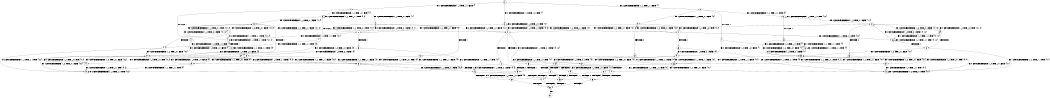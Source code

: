 digraph BCG {
size = "7, 10.5";
center = TRUE;
node [shape = circle];
0 [peripheries = 2];
0 -> 1 [label = "EX !1 !ATOMIC_EXCH_BRANCH (1, +1, TRUE, +1, 1, FALSE) !{}"];
0 -> 2 [label = "EX !2 !ATOMIC_EXCH_BRANCH (1, +1, TRUE, +1, 1, FALSE) !{}"];
0 -> 3 [label = "EX !0 !ATOMIC_EXCH_BRANCH (1, +0, TRUE, +0, 1, TRUE) !{}"];
1 -> 4 [label = "TERMINATE !1"];
1 -> 5 [label = "EX !2 !ATOMIC_EXCH_BRANCH (1, +1, TRUE, +1, 1, TRUE) !{1}"];
1 -> 6 [label = "EX !0 !ATOMIC_EXCH_BRANCH (1, +0, TRUE, +0, 1, FALSE) !{1}"];
2 -> 7 [label = "TERMINATE !2"];
2 -> 8 [label = "EX !1 !ATOMIC_EXCH_BRANCH (1, +1, TRUE, +1, 1, TRUE) !{2}"];
2 -> 9 [label = "EX !0 !ATOMIC_EXCH_BRANCH (1, +0, TRUE, +0, 1, FALSE) !{2}"];
3 -> 10 [label = "EX !1 !ATOMIC_EXCH_BRANCH (1, +1, TRUE, +1, 1, FALSE) !{0}"];
3 -> 11 [label = "EX !2 !ATOMIC_EXCH_BRANCH (1, +1, TRUE, +1, 1, FALSE) !{0}"];
3 -> 3 [label = "EX !0 !ATOMIC_EXCH_BRANCH (1, +0, TRUE, +0, 1, TRUE) !{0}"];
4 -> 12 [label = "EX !2 !ATOMIC_EXCH_BRANCH (1, +1, TRUE, +1, 1, TRUE) !{}"];
4 -> 13 [label = "EX !0 !ATOMIC_EXCH_BRANCH (1, +0, TRUE, +0, 1, FALSE) !{}"];
5 -> 14 [label = "TERMINATE !1"];
5 -> 15 [label = "EX !0 !ATOMIC_EXCH_BRANCH (1, +0, TRUE, +0, 1, FALSE) !{1, 2}"];
5 -> 5 [label = "EX !2 !ATOMIC_EXCH_BRANCH (1, +1, TRUE, +1, 1, TRUE) !{1, 2}"];
6 -> 16 [label = "TERMINATE !1"];
6 -> 17 [label = "EX !2 !ATOMIC_EXCH_BRANCH (1, +1, TRUE, +1, 1, FALSE) !{0, 1}"];
6 -> 10 [label = "EX !0 !ATOMIC_EXCH_BRANCH (1, +1, TRUE, +0, 1, TRUE) !{0, 1}"];
7 -> 18 [label = "EX !1 !ATOMIC_EXCH_BRANCH (1, +1, TRUE, +1, 1, TRUE) !{}"];
7 -> 19 [label = "EX !0 !ATOMIC_EXCH_BRANCH (1, +0, TRUE, +0, 1, FALSE) !{}"];
8 -> 20 [label = "TERMINATE !2"];
8 -> 21 [label = "EX !0 !ATOMIC_EXCH_BRANCH (1, +0, TRUE, +0, 1, FALSE) !{1, 2}"];
8 -> 8 [label = "EX !1 !ATOMIC_EXCH_BRANCH (1, +1, TRUE, +1, 1, TRUE) !{1, 2}"];
9 -> 22 [label = "TERMINATE !2"];
9 -> 17 [label = "EX !1 !ATOMIC_EXCH_BRANCH (1, +1, TRUE, +1, 1, FALSE) !{0, 2}"];
9 -> 11 [label = "EX !0 !ATOMIC_EXCH_BRANCH (1, +1, TRUE, +0, 1, TRUE) !{0, 2}"];
10 -> 23 [label = "TERMINATE !1"];
10 -> 24 [label = "EX !2 !ATOMIC_EXCH_BRANCH (1, +1, TRUE, +1, 1, TRUE) !{0, 1}"];
10 -> 6 [label = "EX !0 !ATOMIC_EXCH_BRANCH (1, +0, TRUE, +0, 1, FALSE) !{0, 1}"];
11 -> 25 [label = "TERMINATE !2"];
11 -> 26 [label = "EX !1 !ATOMIC_EXCH_BRANCH (1, +1, TRUE, +1, 1, TRUE) !{0, 2}"];
11 -> 9 [label = "EX !0 !ATOMIC_EXCH_BRANCH (1, +0, TRUE, +0, 1, FALSE) !{0, 2}"];
12 -> 27 [label = "EX !0 !ATOMIC_EXCH_BRANCH (1, +0, TRUE, +0, 1, FALSE) !{2}"];
12 -> 12 [label = "EX !2 !ATOMIC_EXCH_BRANCH (1, +1, TRUE, +1, 1, TRUE) !{2}"];
13 -> 28 [label = "EX !2 !ATOMIC_EXCH_BRANCH (1, +1, TRUE, +1, 1, FALSE) !{0}"];
13 -> 29 [label = "EX !0 !ATOMIC_EXCH_BRANCH (1, +1, TRUE, +0, 1, TRUE) !{0}"];
14 -> 12 [label = "EX !2 !ATOMIC_EXCH_BRANCH (1, +1, TRUE, +1, 1, TRUE) !{2}"];
14 -> 27 [label = "EX !0 !ATOMIC_EXCH_BRANCH (1, +0, TRUE, +0, 1, FALSE) !{2}"];
15 -> 30 [label = "TERMINATE !1"];
15 -> 17 [label = "EX !2 !ATOMIC_EXCH_BRANCH (1, +1, TRUE, +1, 1, FALSE) !{0, 1, 2}"];
15 -> 31 [label = "EX !0 !ATOMIC_EXCH_BRANCH (1, +1, TRUE, +0, 1, TRUE) !{0, 1, 2}"];
16 -> 29 [label = "EX !0 !ATOMIC_EXCH_BRANCH (1, +1, TRUE, +0, 1, TRUE) !{0}"];
16 -> 28 [label = "EX !2 !ATOMIC_EXCH_BRANCH (1, +1, TRUE, +1, 1, FALSE) !{0}"];
17 -> 32 [label = "TERMINATE !1"];
17 -> 33 [label = "TERMINATE !2"];
17 -> 34 [label = "EX !0 !ATOMIC_EXCH_BRANCH (1, +1, TRUE, +0, 1, FALSE) !{0, 1, 2}"];
18 -> 35 [label = "EX !0 !ATOMIC_EXCH_BRANCH (1, +0, TRUE, +0, 1, FALSE) !{1}"];
18 -> 18 [label = "EX !1 !ATOMIC_EXCH_BRANCH (1, +1, TRUE, +1, 1, TRUE) !{1}"];
19 -> 36 [label = "EX !1 !ATOMIC_EXCH_BRANCH (1, +1, TRUE, +1, 1, FALSE) !{0}"];
19 -> 37 [label = "EX !0 !ATOMIC_EXCH_BRANCH (1, +1, TRUE, +0, 1, TRUE) !{0}"];
20 -> 18 [label = "EX !1 !ATOMIC_EXCH_BRANCH (1, +1, TRUE, +1, 1, TRUE) !{1}"];
20 -> 35 [label = "EX !0 !ATOMIC_EXCH_BRANCH (1, +0, TRUE, +0, 1, FALSE) !{1}"];
21 -> 38 [label = "TERMINATE !2"];
21 -> 17 [label = "EX !1 !ATOMIC_EXCH_BRANCH (1, +1, TRUE, +1, 1, FALSE) !{0, 1, 2}"];
21 -> 39 [label = "EX !0 !ATOMIC_EXCH_BRANCH (1, +1, TRUE, +0, 1, TRUE) !{0, 1, 2}"];
22 -> 37 [label = "EX !0 !ATOMIC_EXCH_BRANCH (1, +1, TRUE, +0, 1, TRUE) !{0}"];
22 -> 36 [label = "EX !1 !ATOMIC_EXCH_BRANCH (1, +1, TRUE, +1, 1, FALSE) !{0}"];
23 -> 13 [label = "EX !0 !ATOMIC_EXCH_BRANCH (1, +0, TRUE, +0, 1, FALSE) !{0}"];
23 -> 40 [label = "EX !2 !ATOMIC_EXCH_BRANCH (1, +1, TRUE, +1, 1, TRUE) !{0}"];
24 -> 41 [label = "TERMINATE !1"];
24 -> 24 [label = "EX !2 !ATOMIC_EXCH_BRANCH (1, +1, TRUE, +1, 1, TRUE) !{0, 1, 2}"];
24 -> 15 [label = "EX !0 !ATOMIC_EXCH_BRANCH (1, +0, TRUE, +0, 1, FALSE) !{0, 1, 2}"];
25 -> 19 [label = "EX !0 !ATOMIC_EXCH_BRANCH (1, +0, TRUE, +0, 1, FALSE) !{0}"];
25 -> 42 [label = "EX !1 !ATOMIC_EXCH_BRANCH (1, +1, TRUE, +1, 1, TRUE) !{0}"];
26 -> 43 [label = "TERMINATE !2"];
26 -> 26 [label = "EX !1 !ATOMIC_EXCH_BRANCH (1, +1, TRUE, +1, 1, TRUE) !{0, 1, 2}"];
26 -> 21 [label = "EX !0 !ATOMIC_EXCH_BRANCH (1, +0, TRUE, +0, 1, FALSE) !{0, 1, 2}"];
27 -> 28 [label = "EX !2 !ATOMIC_EXCH_BRANCH (1, +1, TRUE, +1, 1, FALSE) !{0, 2}"];
27 -> 44 [label = "EX !0 !ATOMIC_EXCH_BRANCH (1, +1, TRUE, +0, 1, TRUE) !{0, 2}"];
28 -> 45 [label = "TERMINATE !2"];
28 -> 46 [label = "EX !0 !ATOMIC_EXCH_BRANCH (1, +1, TRUE, +0, 1, FALSE) !{0, 2}"];
29 -> 40 [label = "EX !2 !ATOMIC_EXCH_BRANCH (1, +1, TRUE, +1, 1, TRUE) !{0}"];
29 -> 13 [label = "EX !0 !ATOMIC_EXCH_BRANCH (1, +0, TRUE, +0, 1, FALSE) !{0}"];
30 -> 28 [label = "EX !2 !ATOMIC_EXCH_BRANCH (1, +1, TRUE, +1, 1, FALSE) !{0, 2}"];
30 -> 44 [label = "EX !0 !ATOMIC_EXCH_BRANCH (1, +1, TRUE, +0, 1, TRUE) !{0, 2}"];
31 -> 41 [label = "TERMINATE !1"];
31 -> 24 [label = "EX !2 !ATOMIC_EXCH_BRANCH (1, +1, TRUE, +1, 1, TRUE) !{0, 1, 2}"];
31 -> 15 [label = "EX !0 !ATOMIC_EXCH_BRANCH (1, +0, TRUE, +0, 1, FALSE) !{0, 1, 2}"];
32 -> 46 [label = "EX !0 !ATOMIC_EXCH_BRANCH (1, +1, TRUE, +0, 1, FALSE) !{0, 2}"];
32 -> 45 [label = "TERMINATE !2"];
33 -> 47 [label = "EX !0 !ATOMIC_EXCH_BRANCH (1, +1, TRUE, +0, 1, FALSE) !{0, 1}"];
33 -> 45 [label = "TERMINATE !1"];
34 -> 48 [label = "TERMINATE !1"];
34 -> 49 [label = "TERMINATE !2"];
34 -> 50 [label = "TERMINATE !0"];
35 -> 36 [label = "EX !1 !ATOMIC_EXCH_BRANCH (1, +1, TRUE, +1, 1, FALSE) !{0, 1}"];
35 -> 51 [label = "EX !0 !ATOMIC_EXCH_BRANCH (1, +1, TRUE, +0, 1, TRUE) !{0, 1}"];
36 -> 45 [label = "TERMINATE !1"];
36 -> 47 [label = "EX !0 !ATOMIC_EXCH_BRANCH (1, +1, TRUE, +0, 1, FALSE) !{0, 1}"];
37 -> 42 [label = "EX !1 !ATOMIC_EXCH_BRANCH (1, +1, TRUE, +1, 1, TRUE) !{0}"];
37 -> 19 [label = "EX !0 !ATOMIC_EXCH_BRANCH (1, +0, TRUE, +0, 1, FALSE) !{0}"];
38 -> 36 [label = "EX !1 !ATOMIC_EXCH_BRANCH (1, +1, TRUE, +1, 1, FALSE) !{0, 1}"];
38 -> 51 [label = "EX !0 !ATOMIC_EXCH_BRANCH (1, +1, TRUE, +0, 1, TRUE) !{0, 1}"];
39 -> 43 [label = "TERMINATE !2"];
39 -> 26 [label = "EX !1 !ATOMIC_EXCH_BRANCH (1, +1, TRUE, +1, 1, TRUE) !{0, 1, 2}"];
39 -> 21 [label = "EX !0 !ATOMIC_EXCH_BRANCH (1, +0, TRUE, +0, 1, FALSE) !{0, 1, 2}"];
40 -> 40 [label = "EX !2 !ATOMIC_EXCH_BRANCH (1, +1, TRUE, +1, 1, TRUE) !{0, 2}"];
40 -> 27 [label = "EX !0 !ATOMIC_EXCH_BRANCH (1, +0, TRUE, +0, 1, FALSE) !{0, 2}"];
41 -> 40 [label = "EX !2 !ATOMIC_EXCH_BRANCH (1, +1, TRUE, +1, 1, TRUE) !{0, 2}"];
41 -> 27 [label = "EX !0 !ATOMIC_EXCH_BRANCH (1, +0, TRUE, +0, 1, FALSE) !{0, 2}"];
42 -> 42 [label = "EX !1 !ATOMIC_EXCH_BRANCH (1, +1, TRUE, +1, 1, TRUE) !{0, 1}"];
42 -> 35 [label = "EX !0 !ATOMIC_EXCH_BRANCH (1, +0, TRUE, +0, 1, FALSE) !{0, 1}"];
43 -> 42 [label = "EX !1 !ATOMIC_EXCH_BRANCH (1, +1, TRUE, +1, 1, TRUE) !{0, 1}"];
43 -> 35 [label = "EX !0 !ATOMIC_EXCH_BRANCH (1, +0, TRUE, +0, 1, FALSE) !{0, 1}"];
44 -> 40 [label = "EX !2 !ATOMIC_EXCH_BRANCH (1, +1, TRUE, +1, 1, TRUE) !{0, 2}"];
44 -> 27 [label = "EX !0 !ATOMIC_EXCH_BRANCH (1, +0, TRUE, +0, 1, FALSE) !{0, 2}"];
45 -> 52 [label = "EX !0 !ATOMIC_EXCH_BRANCH (1, +1, TRUE, +0, 1, FALSE) !{0}"];
46 -> 53 [label = "TERMINATE !2"];
46 -> 54 [label = "TERMINATE !0"];
47 -> 53 [label = "TERMINATE !1"];
47 -> 55 [label = "TERMINATE !0"];
48 -> 53 [label = "TERMINATE !2"];
48 -> 54 [label = "TERMINATE !0"];
49 -> 53 [label = "TERMINATE !1"];
49 -> 55 [label = "TERMINATE !0"];
50 -> 54 [label = "TERMINATE !1"];
50 -> 55 [label = "TERMINATE !2"];
51 -> 42 [label = "EX !1 !ATOMIC_EXCH_BRANCH (1, +1, TRUE, +1, 1, TRUE) !{0, 1}"];
51 -> 35 [label = "EX !0 !ATOMIC_EXCH_BRANCH (1, +0, TRUE, +0, 1, FALSE) !{0, 1}"];
52 -> 56 [label = "TERMINATE !0"];
53 -> 56 [label = "TERMINATE !0"];
54 -> 56 [label = "TERMINATE !2"];
55 -> 56 [label = "TERMINATE !1"];
56 -> 57 [label = "exit"];
}
